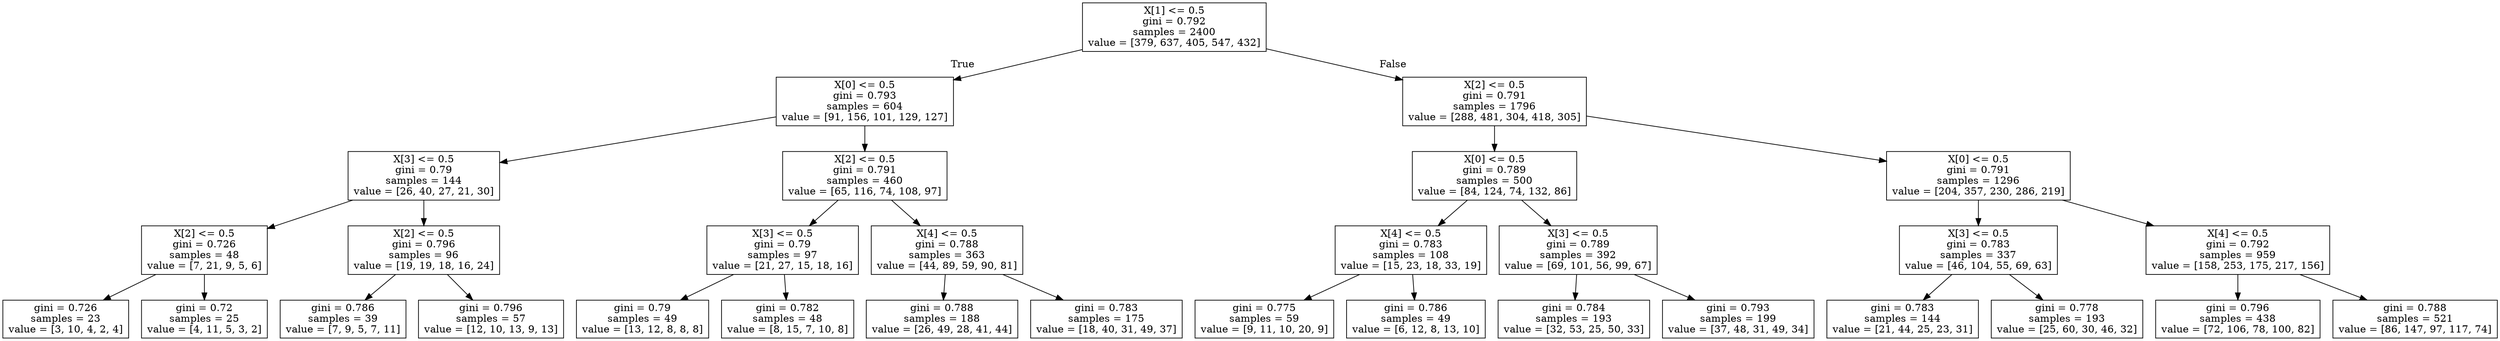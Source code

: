 digraph Tree {
node [shape=box] ;
0 [label="X[1] <= 0.5\ngini = 0.792\nsamples = 2400\nvalue = [379, 637, 405, 547, 432]"] ;
1 [label="X[0] <= 0.5\ngini = 0.793\nsamples = 604\nvalue = [91, 156, 101, 129, 127]"] ;
0 -> 1 [labeldistance=2.5, labelangle=45, headlabel="True"] ;
2 [label="X[3] <= 0.5\ngini = 0.79\nsamples = 144\nvalue = [26, 40, 27, 21, 30]"] ;
1 -> 2 ;
3 [label="X[2] <= 0.5\ngini = 0.726\nsamples = 48\nvalue = [7, 21, 9, 5, 6]"] ;
2 -> 3 ;
4 [label="gini = 0.726\nsamples = 23\nvalue = [3, 10, 4, 2, 4]"] ;
3 -> 4 ;
5 [label="gini = 0.72\nsamples = 25\nvalue = [4, 11, 5, 3, 2]"] ;
3 -> 5 ;
6 [label="X[2] <= 0.5\ngini = 0.796\nsamples = 96\nvalue = [19, 19, 18, 16, 24]"] ;
2 -> 6 ;
7 [label="gini = 0.786\nsamples = 39\nvalue = [7, 9, 5, 7, 11]"] ;
6 -> 7 ;
8 [label="gini = 0.796\nsamples = 57\nvalue = [12, 10, 13, 9, 13]"] ;
6 -> 8 ;
9 [label="X[2] <= 0.5\ngini = 0.791\nsamples = 460\nvalue = [65, 116, 74, 108, 97]"] ;
1 -> 9 ;
10 [label="X[3] <= 0.5\ngini = 0.79\nsamples = 97\nvalue = [21, 27, 15, 18, 16]"] ;
9 -> 10 ;
11 [label="gini = 0.79\nsamples = 49\nvalue = [13, 12, 8, 8, 8]"] ;
10 -> 11 ;
12 [label="gini = 0.782\nsamples = 48\nvalue = [8, 15, 7, 10, 8]"] ;
10 -> 12 ;
13 [label="X[4] <= 0.5\ngini = 0.788\nsamples = 363\nvalue = [44, 89, 59, 90, 81]"] ;
9 -> 13 ;
14 [label="gini = 0.788\nsamples = 188\nvalue = [26, 49, 28, 41, 44]"] ;
13 -> 14 ;
15 [label="gini = 0.783\nsamples = 175\nvalue = [18, 40, 31, 49, 37]"] ;
13 -> 15 ;
16 [label="X[2] <= 0.5\ngini = 0.791\nsamples = 1796\nvalue = [288, 481, 304, 418, 305]"] ;
0 -> 16 [labeldistance=2.5, labelangle=-45, headlabel="False"] ;
17 [label="X[0] <= 0.5\ngini = 0.789\nsamples = 500\nvalue = [84, 124, 74, 132, 86]"] ;
16 -> 17 ;
18 [label="X[4] <= 0.5\ngini = 0.783\nsamples = 108\nvalue = [15, 23, 18, 33, 19]"] ;
17 -> 18 ;
19 [label="gini = 0.775\nsamples = 59\nvalue = [9, 11, 10, 20, 9]"] ;
18 -> 19 ;
20 [label="gini = 0.786\nsamples = 49\nvalue = [6, 12, 8, 13, 10]"] ;
18 -> 20 ;
21 [label="X[3] <= 0.5\ngini = 0.789\nsamples = 392\nvalue = [69, 101, 56, 99, 67]"] ;
17 -> 21 ;
22 [label="gini = 0.784\nsamples = 193\nvalue = [32, 53, 25, 50, 33]"] ;
21 -> 22 ;
23 [label="gini = 0.793\nsamples = 199\nvalue = [37, 48, 31, 49, 34]"] ;
21 -> 23 ;
24 [label="X[0] <= 0.5\ngini = 0.791\nsamples = 1296\nvalue = [204, 357, 230, 286, 219]"] ;
16 -> 24 ;
25 [label="X[3] <= 0.5\ngini = 0.783\nsamples = 337\nvalue = [46, 104, 55, 69, 63]"] ;
24 -> 25 ;
26 [label="gini = 0.783\nsamples = 144\nvalue = [21, 44, 25, 23, 31]"] ;
25 -> 26 ;
27 [label="gini = 0.778\nsamples = 193\nvalue = [25, 60, 30, 46, 32]"] ;
25 -> 27 ;
28 [label="X[4] <= 0.5\ngini = 0.792\nsamples = 959\nvalue = [158, 253, 175, 217, 156]"] ;
24 -> 28 ;
29 [label="gini = 0.796\nsamples = 438\nvalue = [72, 106, 78, 100, 82]"] ;
28 -> 29 ;
30 [label="gini = 0.788\nsamples = 521\nvalue = [86, 147, 97, 117, 74]"] ;
28 -> 30 ;
}